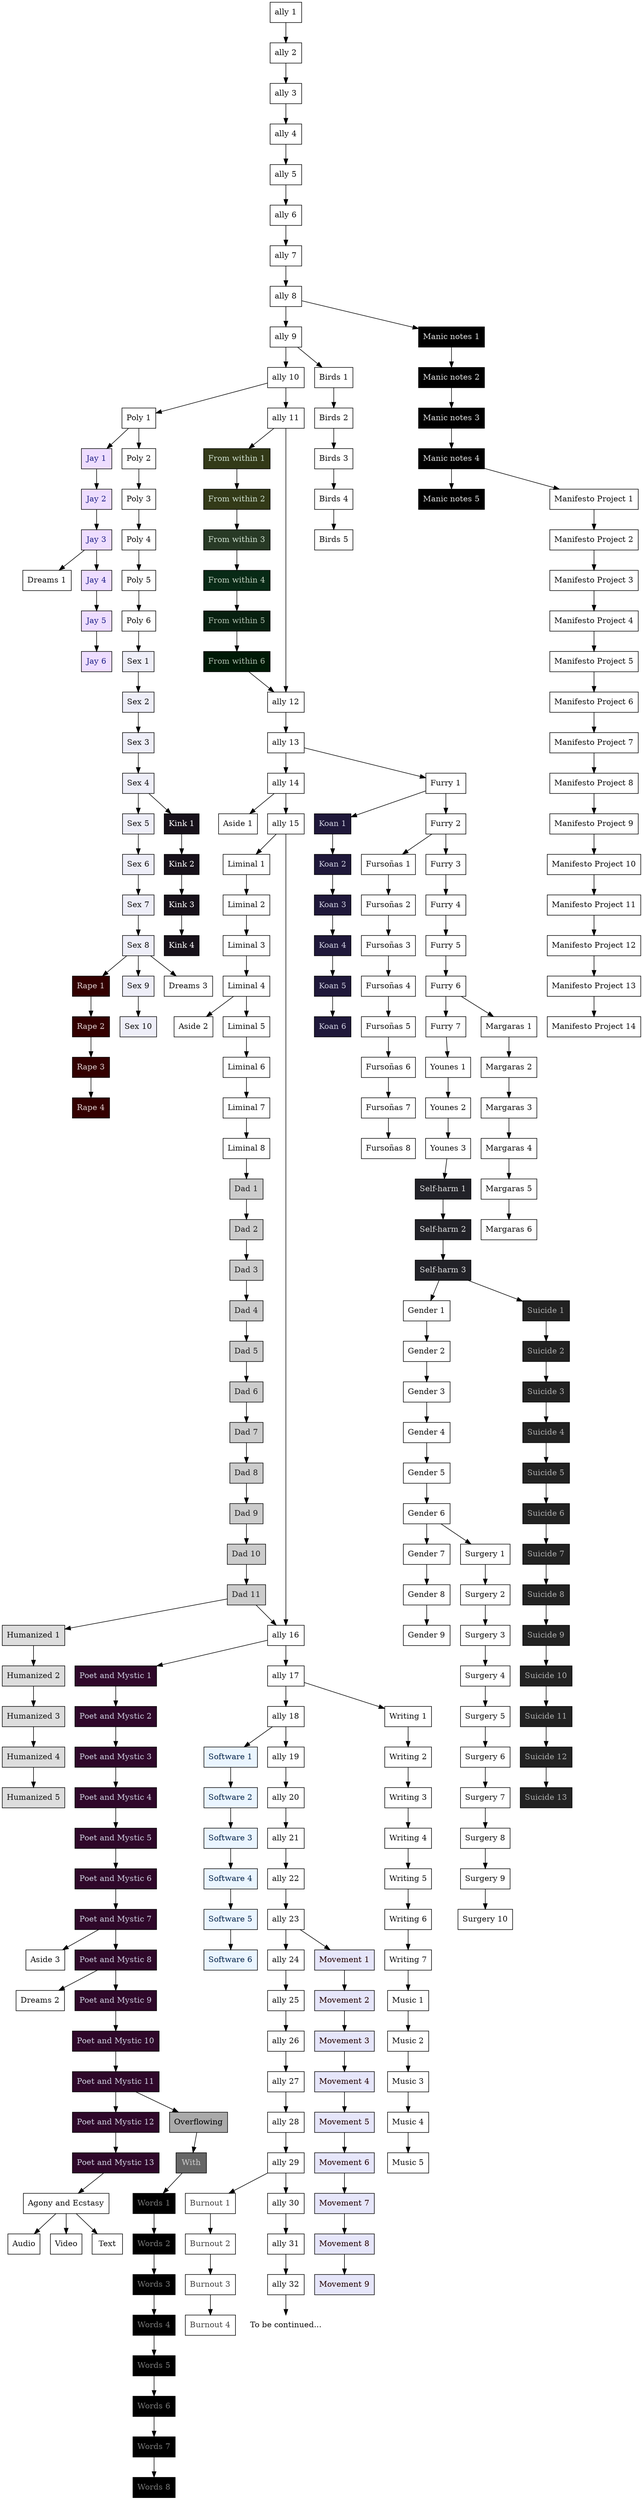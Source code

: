 digraph Map {
    node[shape="box"]
    label=""

    // The following must appear before the ally group in order to position them
    // on the left side.
    node[group="aside",style="",fontcolor="#111111"]
    "Aside 1" [href="/aside/1"]
    "Aside 2" [href="/aside/2"]
    "Aside 3" [href="/aside/3"]

        "Dreams 1" [href="/aside/dreams/1"]
        "Dreams 2" [href="/aside/dreams/2"]
        /* "Dreams 3" [href="/aside/dreams/3"] */

    node[group="dad",style="filled",fillcolor="#cccccc",fontcolor="#222222"]
    "Dad 1" [href="/dad/1"]
    "Dad 2" [href="/dad/2"]
    "Dad 3" [href="/dad/3"]
    "Dad 4" [href="/dad/4"]
    "Dad 5" [href="/dad/5"]
    "Dad 6" [href="/dad/6"]
    "Dad 7" [href="/dad/7"]
    "Dad 8" [href="/dad/8"]
    "Dad 9" [href="/dad/9"]
    "Dad 10" [href="/dad/10"]
    "Dad 11" [href="/dad/11"]
    "Dad 1" -> "Dad 2" -> "Dad 3" -> "Dad 4" -> "Dad 5" ->
    "Dad 6" -> "Dad 7" -> "Dad 8" -> "Dad 9" -> "Dad 10" ->
    "Dad 11"

        node[group="dad-humanized",style="filled",fillcolor="#dddddd",fontcolor="#111111"]
        "Humanized 1" [href="/dad/humanized/1"]
        "Humanized 2" [href="/dad/humanized/2"]
        "Humanized 3" [href="/dad/humanized/3"]
        "Humanized 4" [href="/dad/humanized/4"]
        "Humanized 5" [href="/dad/humanized/5"]
        "Dad 11" -> "Humanized 1" -> "Humanized 2" -> "Humanized 3" ->
        "Humanized 4" -> "Humanized 5"

    node[group="pnm",style="filled",fillcolor="#2f082a",fontcolor="#ccccdd"]
    "Poet and Mystic 1" [href="/poet-and-mystic"]
    "Poet and Mystic 2" [href="/poet-and-mystic/2"]
    "Poet and Mystic 3" [href="/poet-and-mystic/3"]
    "Poet and Mystic 4" [href="/poet-and-mystic/4"]
    "Poet and Mystic 5" [href="/poet-and-mystic/5"]
    "Poet and Mystic 6" [href="/poet-and-mystic/6"]
    "Poet and Mystic 7" [href="/poet-and-mystic/7"]
    "Poet and Mystic 8" [href="/poet-and-mystic/8"]
    "Poet and Mystic 9" [href="/poet-and-mystic/9"]
    "Poet and Mystic 10" [href="/poet-and-mystic/10"]
    "Poet and Mystic 11" [href="/poet-and-mystic/11"]
    "Poet and Mystic 12" [href="/poet-and-mystic/12"]
    "Poet and Mystic 13" [href="/poet-and-mystic/13"]
    "Poet and Mystic 1" -> "Poet and Mystic 2" -> "Poet and Mystic 3" ->
    "Poet and Mystic 4" -> "Poet and Mystic 5" -> "Poet and Mystic 6" ->
    "Poet and Mystic 7" -> "Poet and Mystic 8" -> "Poet and Mystic 9" ->
    "Poet and Mystic 10" -> "Poet and Mystic 11" -> "Poet and Mystic 12" ->
    "Poet and Mystic 13"

        node[group="ane",style="",fontcolor="#111111"]
        "Agony and Ecstasy" [href="/poet-and-mystic/agony-and-ecstasy"]
        "Audio" [href="/poet-and-mystic/agony-and-ecstasy/audio"]
        "Video" [href="/poet-and-mystic/agony-and-ecstasy/video"]
        "Text" [href="/poet-and-mystic/agony-and-ecstasy/text"]
        "Agony and Ecstasy" -> "Audio"
        "Agony and Ecstasy" -> "Video"
        "Agony and Ecstasy" -> "Text"

        node[group="overflowing",style="filled",fillcolor="#aaaaaa",fontcolor="#000000"]
        "Overflowing" [href="/poet-and-mystic/overflowing"]

        node[group="with",style="filled",fillcolor="#666666",fontcolor="#cccccc"]
        "With" [href="/poet-and-mystic/overflowing/with"]

        node[group="words",style="filled",fillcolor="#000000",fontcolor="#777777"]
        "Words 1" [href="/poet-and-mystic/overflowing/with/words"]
        "Words 2" [href="/poet-and-mystic/overflowing/with/words/2"]
        "Words 3" [href="/poet-and-mystic/overflowing/with/words/3"]
        "Words 4" [href="/poet-and-mystic/overflowing/with/words/4"]
        "Words 5" [href="/poet-and-mystic/overflowing/with/words/5"]
        "Words 6" [href="/poet-and-mystic/overflowing/with/words/6"]
        "Words 7" [href="/poet-and-mystic/overflowing/with/words/7"]
        "Words 8" [href="/poet-and-mystic/overflowing/with/words/8"]
        "Words 1" -> "Words 2" -> "Words 3" -> "Words 4" -> "Words 5" ->
        "Words 6" -> "Words 7" -> "Words 8"

    node[group="from-within",style="filled",fillcolor="#333a18",fontcolor="#ccddcc"]
    "From within 1" [href="/from-within/"]
    "From within 2" [href="/from-within/2"]
    "From within 3" [href="/from-within/3",fillcolor="#283a26"]
    "From within 4" [href="/from-within/4",fillcolor="#082a16",fontcolor="#bbccbb"]
    "From within 5" [href="/from-within/5",fillcolor="#082010",fontcolor="#aabbaa"]
    "From within 6" [href="/from-within/i-guess..",fillcolor="#001a06",fontcolor="#aabbaa"]
    "From within 1" -> "From within 2" -> "From within 3" -> "From within 4" ->
    "From within 5" -> "From within 6"

    node[group="jay",style="filled",fillcolor="#eeddff",fontcolor="#222288"]
    "Jay 1" [href="/jay/"]
    "Jay 2" [href="/jay/2"]
    "Jay 3" [href="/jay/3"]
    "Jay 4" [href="/jay/4"]
    "Jay 5" [href="/jay/5"]
    "Jay 6" [href="/jay/6"]
    "Jay 1" -> "Jay 2" -> "Jay 3" -> "Jay 4" -> "Jay 5" -> "Jay 6"

    node[group="liminal",style="",fontcolor="#111111"]
    "Liminal 1" [href="/liminal"]
    "Liminal 2" [href="/liminal/2"]
    "Liminal 3" [href="/liminal/3"]
    "Liminal 4" [href="/liminal/4"]
    "Liminal 5" [href="/liminal/5"]
    "Liminal 6" [href="/liminal/6"]
    "Liminal 7" [href="/liminal/7"]
    "Liminal 8" [href="/liminal/8"]
    "Liminal 1" -> "Liminal 2" -> "Liminal 3" -> "Liminal 4" ->
    "Liminal 5" -> "Liminal 6" -> "Liminal 7" -> "Liminal 8"

    node[group="poly",style="",fontcolor="#111111"]
    "Poly 1" [href="/poly"]
    "Poly 2" [href="/poly/2"]
    "Poly 3" [href="/poly/3"]
    "Poly 4" [href="/poly/4"]
    "Poly 5" [href="/poly/5"]
    "Poly 6" [href="/poly/6"]
    "Poly 1" -> "Poly 2" -> "Poly 3" -> "Poly 4" -> "Poly 5" -> "Poly 6"

        node[group="rape",style="filled",fillcolor="#330000",fontcolor="#dccccc"]
        "Rape 1" [href="/sex/rape"]
        "Rape 2" [href="/sex/rape/2"]
        "Rape 3" [href="/sex/rape/3"]
        "Rape 4" [href="/sex/rape/4"]
        "Rape 1" -> "Rape 2" -> "Rape 3" -> "Rape 4"

    node[group="sex",style="filled",fillcolor="#eeeef8",fontcolor="#111111"]
    "Sex 1" [href="/sex"]
    "Sex 2" [href="/sex/2"]
    "Sex 3" [href="/sex/3"]
    "Sex 4" [href="/sex/4"]
    "Sex 5" [href="/sex/5"]
    "Sex 6" [href="/sex/6"]
    "Sex 7" [href="/sex/7"]
    "Sex 8" [href="/sex/8"]
    "Sex 9" [href="/sex/9"]
    "Sex 10" [href="/sex/10"]
    "Sex 1" -> "Sex 2" -> "Sex 3" -> "Sex 4" -> "Sex 5" -> "Sex 6" -> "Sex 7" ->
    "Sex 8" -> "Sex 9" -> "Sex 10"

        node[group="kink",style="filled",fillcolor="#17111a",fontcolor="#ffffff"]
        "Kink 1" [href="/sex/kink"]
        "Kink 2" [href="/sex/kink/2"]
        "Kink 3" [href="/sex/kink/3"]
        "Kink 4" [href="/sex/kink/4"]
        "Kink 1" -> "Kink 2" -> "Kink 3" -> "Kink 4"

        node[group="aside",style="",fontcolor="#111111"]
        "Dreams 3" [href="/aside/dreams/3"]

    node[group="software",style="filled",fillcolor="#eaf5ff",fontcolor="#05264c"]
    "Software 1" [href="https://github.com/makyo/ally/pull/4/commits/c7d73fc7a727d34728b353a2c428b0da71788bf0"]
    "Software 2" [href="https://github.com/makyo/ally/pull/4/commits/04b7300615386bccbb331caebcf396077f6fc9ea"]
    "Software 3" [href="https://github.com/makyo/ally/pull/4/commits/d73e63f3fdc0bce89f06334959ade28888a2f7b2"]
    "Software 4" [href="https://github.com/makyo/ally/pull/4/commits/90acc199cd80944f6c5eb6834a2fa67783db4d7d"]
    "Software 5" [href="https://github.com/makyo/ally/pull/4/commits/49f83b2148f70151c43f8ef77a061e7252d9b1d4"]
    "Software 6" [href="https://github.com/makyo/ally/pull/4/commits/ab8302ca2f6ca00c0a5bdfebcb4b2f2291ec9833"]
    "Software 1" -> "Software 2" -> "Software 3" -> "Software 4" ->
    "Software 5" -> "Software 6"

    node[group="burnout",style="",fontcolor="#444444"]
    "Burnout 1" [href="/burnout"]
    "Burnout 2" [href="/burnout/2"]
    "Burnout 3" [href="/burnout/3"]
    "Burnout 4" [href="/burnout/4"]
    "Burnout 1" -> "Burnout 2" -> "Burnout 3" -> "Burnout 4"

    // This is the central axis
    node[group="ally",style="",fontcolor="#111111"] // `core` folder
    "ally 1" [href="/"]
    "ally 2" [href="/2"]
    "ally 3" [href="/3"]
    "ally 4" [href="/4"]
    "ally 5" [href="/5"]
    "ally 6" [href="/6"]
    "ally 7" [href="/7"]
    "ally 8" [href="/8"]
    "ally 9" [href="/9"]
    "ally 10" [href="/10"]
    "ally 11" [href="/11"]
    "ally 12" [href="/12"]
    "ally 13" [href="/13"]
    "ally 14" [href="/14"]
    "ally 15" [href="/15"]
    "ally 16" [href="/16"]
    "ally 17" [href="/17"]
    "ally 18" [href="/18"]
    "ally 19" [href="/19"]
    "ally 20" [href="/20"]
    "ally 21" [href="/21"]
    "ally 22" [href="/22"]
    "ally 23" [href="/23"]
    "ally 24" [href="/24"]
    "ally 25" [href="/25"]
    "ally 26" [href="/26"]
    "ally 27" [href="/27"]
    "ally 28" [href="/28"]
    "ally 29" [href="/29"]
    "ally 30" [href="/30"]
    "ally 31" [href="/31"]
    "ally 32" [href="/32"]
    "To be continued..." [shape="none"]
    "ally 1" -> "ally 2" -> "ally 3" -> "ally 4" -> "ally 5" ->
    "ally 6" -> "ally 7" -> "ally 8" -> "ally 9" -> "ally 10" ->
    "ally 11" -> "ally 12" -> "ally 13" -> "ally 14" -> "ally 15" ->
    "ally 16" -> "ally 17" -> "ally 18" -> "ally 19" -> "ally 20" ->
    "ally 21" -> "ally 22" -> "ally 23" -> "ally 24" -> "ally 25" ->
    "ally 26" -> "ally 27" -> "ally 28" -> "ally 29" -> "ally 30" ->
    "ally 31" -> "ally 32" -> "To be continued..."

    node[group="birds",style="",fontcolor="#111111"]
    "Birds 1" [href="/birds"]
    "Birds 2" [href="/birds/2"]
    "Birds 3" [href="/birds/3"]
    "Birds 4" [href="/birds/4"]
    "Birds 5" [href="/birds/5"]
    "Birds 1" -> "Birds 2" -> "Birds 3" -> "Birds 4" -> "Birds 5"

    // Must come before Furry to position it to the left.
    node[group="koan",style="filled",fillcolor="#1f183a",fontcolor="#ccccdd"]
    "Koan 1" [href="/koan/"]
    "Koan 2" [href="/koan/2"]
    "Koan 3" [href="/koan/3"]
    "Koan 4" [href="/koan/4"]
    "Koan 5" [href="/koan/5"]
    "Koan 6" [href="/koan/6"]
    "Koan 1" -> "Koan 2" -> "Koan 3" -> "Koan 4" -> "Koan 5" -> "Koan 6"

        node[group="fursona",style="",fontcolor="#111111"]
        "Fursoñas 1" [href="/furry/fursona/"]
        "Fursoñas 2" [href="/furry/fursona/2"]
        "Fursoñas 3" [href="/furry/fursona/3"]
        "Fursoñas 4" [href="/furry/fursona/4"]
        "Fursoñas 5" [href="/furry/fursona/5"]
        "Fursoñas 6" [href="/furry/fursona/6"]
        "Fursoñas 7" [href="/furry/fursona/7"]
        "Fursoñas 8" [href="/furry/fursona/8"]
        "Fursoñas 1" -> "Fursoñas 2" -> "Fursoñas 3" -> "Fursoñas 4" ->
        "Fursoñas 5" -> "Fursoñas 6" -> "Fursoñas 7" -> "Fursoñas 8"

    node[group="furry",style="",fontcolor="#111111"]
    "Furry 1" [href="/furry"]
    "Furry 2" [href="/furry/2"]
    "Furry 3" [href="/furry/3"]
    "Furry 4" [href="/furry/4"]
    "Furry 5" [href="/furry/5"]
    "Furry 6" [href="/furry/6"]
    "Furry 7" [href="/furry/7"]
    "Furry 1" -> "Furry 2" -> "Furry 3" -> "Furry 4" -> "Furry 5" ->
    "Furry 6" -> "Furry 7"

        node[group="margaras"]
        "Margaras 1" [href="/furry/margaras"]
        "Margaras 2" [href="/furry/margaras/2"]
        "Margaras 3" [href="/furry/margaras/3"]
        "Margaras 4" [href="/furry/margaras/4"]
        "Margaras 5" [href="/furry/margaras/5"]
        "Margaras 6" [href="/furry/margaras/6"]
        "Margaras 1" -> "Margaras 2" -> "Margaras 3" -> "Margaras 4" ->
        "Margaras 5" -> "Margaras 6"

        node[group="younes"]
        "Younes 1" [href="/furry/younes"]
        "Younes 2" [href="/furry/younes/2"]
        "Younes 3" [href="/furry/younes/3"]
        "Younes 1" -> "Younes 2" -> "Younes 3"

    node[group="mania",style="filled",fillcolor="#000000",fontcolor="#dddddd"]
    "Manic notes 1" [href="/mania/"]
    "Manic notes 2" [href="/mania/2"]
    "Manic notes 3" [href="/mania/3"]
    "Manic notes 4" [href="/mania/4"]
    "Manic notes 5" [href="/mania/5"]
    "Manic notes 1" -> "Manic notes 2" -> "Manic notes 3" -> "Manic notes 4" ->
    "Manic notes 5"

    node[group="mp",style="",fontcolor="#111111"]
    "Manifesto Project 1" [href="/manifesto-project"]
    "Manifesto Project 2" [href="/manifesto-project/2"]
    "Manifesto Project 3" [href="/manifesto-project/3"]
    "Manifesto Project 4" [href="/manifesto-project/4"]
    "Manifesto Project 5" [href="/manifesto-project/5"]
    "Manifesto Project 6" [href="/manifesto-project/6"]
    "Manifesto Project 7" [href="/manifesto-project/7"]
    "Manifesto Project 8" [href="/manifesto-project/8"]
    "Manifesto Project 9" [href="/manifesto-project/9"]
    "Manifesto Project 10" [href="/manifesto-project/10"]
    "Manifesto Project 11" [href="/manifesto-project/11"]
    "Manifesto Project 12" [href="/manifesto-project/12"]
    "Manifesto Project 13" [href="/manifesto-project/13"]
    "Manifesto Project 14" [href="/manifesto-project/14"]
    "Manifesto Project 1" -> "Manifesto Project 2" -> "Manifesto Project 3" ->
    "Manifesto Project 4" -> "Manifesto Project 5" -> "Manifesto Project 6" ->
    "Manifesto Project 7" -> "Manifesto Project 8" -> "Manifesto Project 9" ->
    "Manifesto Project 10" -> "Manifesto Project 11" ->
    "Manifesto Project 12" -> "Manifesto Project 13" ->
    "Manifesto Project 14"

    node[group="gender",style="",fontcolor="#111111"]
    "Gender 1" [href="/gender"]
    "Gender 2" [href="/gender/2"]
    "Gender 3" [href="/gender/3"]
    "Gender 4" [href="/gender/4"]
    "Gender 5" [href="/gender/5"]
    "Gender 6" [href="/gender/6"]
    "Gender 7" [href="/gender/7"]
    "Gender 8" [href="/gender/8"]
    "Gender 9" [href="/gender/9"]
    "Gender 1" -> "Gender 2" -> "Gender 3" -> "Gender 4" -> "Gender 5" ->
    "Gender 6" -> "Gender 7" -> "Gender 8" -> "Gender 9"

        node[group="surgery"]
        "Surgery 1" [href="/gender/surgery"]
        "Surgery 2" [href="/gender/surgery/2"]
        "Surgery 3" [href="/gender/surgery/3"]
        "Surgery 4" [href="/gender/surgery/4"]
        "Surgery 5" [href="/gender/surgery/5"]
        "Surgery 6" [href="/gender/surgery/6"]
        "Surgery 7" [href="/gender/surgery/7"]
        "Surgery 8" [href="/gender/surgery/8"]
        "Surgery 9" [href="/gender/surgery/9"]
        "Surgery 10" [href="/gender/surgery/10"]
        "Surgery 1" -> "Surgery 2" -> "Surgery 3" -> "Surgery 4" ->
        "Surgery 5" -> "Surgery 6" -> "Surgery 7" -> "Surgery 8" ->
        "Surgery 9" -> "Surgery 10"

    node[group="sh",style="filled",fillcolor="#222228",fontcolor="#dddddd"]
    "Self-harm 1" [href="/self-harm"]
    "Self-harm 2" [href="/self-harm/2"]
    "Self-harm 3" [href="/self-harm/3"]
    "Self-harm 1" -> "Self-harm 2" -> "Self-harm 3"

        node[group="suicide",style="filled",fillcolor="#222222",fontcolor="#aaaaaa"]
        "Suicide 1" [href="/self-harm/suicide"]
        "Suicide 2" [href="/self-harm/suicide/2"]
        "Suicide 3" [href="/self-harm/suicide/3"]
        "Suicide 4" [href="/self-harm/suicide/4"]
        "Suicide 5" [href="/self-harm/suicide/5"]
        "Suicide 6" [href="/self-harm/suicide/6"]
        "Suicide 7" [href="/self-harm/suicide/7"]
        "Suicide 8" [href="/self-harm/suicide/8"]
        "Suicide 9" [href="/self-harm/suicide/9"]
        "Suicide 10" [href="/self-harm/suicide/10"]
        "Suicide 11" [href="/self-harm/suicide/11"]
        "Suicide 12" [href="/self-harm/suicide/12"]
        "Suicide 13" [href="/self-harm/suicide/13"]
        "Suicide 1" -> "Suicide 2" -> "Suicide 3" ->
        "Suicide 4" -> "Suicide 5" -> "Suicide 6" -> "Suicide 7" ->
        "Suicide 8" -> "Suicide 9" -> "Suicide 10" -> "Suicide 11" ->
        "Suicide 12" -> "Suicide 13"

    node[group="writing",style="",fontcolor="#111111"]
    "Writing 1" [href="/writing"]
    "Writing 2" [href="/writing/2"]
    "Writing 3" [href="/writing/3"]
    "Writing 4" [href="/writing/4"]
    "Writing 5" [href="/writing/5"]
    "Writing 6" [href="/writing/6"]
    "Writing 7" [href="/writing/7"]
    "Writing 1" -> "Writing 2" -> "Writing 3" -> "Writing 4" -> "Writing 5" ->
    "Writing 6" -> "Writing 7"

        node[group="music",style="",fontcolor="#111111"]
        "Music 1" [href="/writing/music"]
        "Music 2" [href="/writing/music/2"]
        "Music 3" [href="/writing/music/3"]
        "Music 4" [href="/writing/music/4"]
        "Music 5" [href="/writing/music/5"]
        "Music 1" -> "Music 2" -> "Music 3" -> "Music 4" -> "Music 5"

    node[group="movement",style="filled",fillcolor="#e6e6fa",fontcolor="#220000"]
    "Movement 1" [href="/movement"]
    "Movement 2" [href="/movement/2"]
    "Movement 3" [href="/movement/3"]
    "Movement 4" [href="/movement/4"]
    "Movement 5" [href="/movement/5"]
    "Movement 6" [href="/movement/6"]
    "Movement 7" [href="/movement/7"]
    "Movement 8" [href="/movement/8"]
    "Movement 9" [href="/movement/9"]
    "Movement 1" -> "Movement 2" -> "Movement 3" -> "Movement 4" ->
    "Movement 5" -> "Movement 6" -> "Movement 7" -> "Movement 8" ->
    "Movement 9"

    /**
     Connections

     Connections should only lead from one quest to another the first time that
     link appears. No need to link to a quest a second time.

        Wasn't the point of this to be intentionally confusing?

     Yeah, but it was grating on me. All of those lines crossing, all those curves, side-quests pushed way down the page because I linked to them too many times.
     */

    // Asides
    "ally 14" -> "Aside 1"
    "Liminal 4" -> "Aside 2"
    "Poet and Mystic 7" -> "Aside 3"

    // Birds
    /* none */

    // ally
    "ally 8" -> "Manic notes 1"
    "ally 9" -> "Birds 1"
    "ally 10" -> "Poly 1"
    "ally 11" -> "From within 1"
    "ally 13" -> "Furry 1"
    "ally 15" -> "Liminal 1"
    "ally 16" -> "Poet and Mystic 1"
    "ally 17" -> "Writing 1"
    "ally 18" -> "Software 1"
    "ally 23" -> "Movement 1"
    "ally 29" -> "Burnout 1"

    // Dad
    "Dad 11" -> "ally 16"

    // From within
    "From within 6" -> "ally 12"

    // Furry
        // Fursona
        /* none */

        // Margaras
        /* none */

        // Younes
        "Younes 3" -> "Self-harm 1"
    "Furry 1" -> "Koan 1"
    "Furry 2" -> "Fursoñas 1"
    "Furry 6" -> "Margaras 1"
    "Furry 7" -> "Younes 1"

    // Jay
    "Jay 3" -> "Dreams 1"

    // Koan
    /* none */

    // Liminal
    "Liminal 8" -> "Dad 1"

    // Manic notes
    "Manic notes 4" -> "Manifesto Project 1"

    // Manifesto Project
    /* none */

    // Poet and Mystic
    /*"Poet and Mystic 1" -> "Manifesto Project 1"*/
    "Poet and Mystic 13" -> "Agony and Ecstasy"
    "Poet and Mystic 8" -> "Dreams 2"
    "Poet and Mystic 11" -> "Overflowing" -> "With" -> "Words 1"

    // Poly
    "Poly 1" -> "Jay 1"
    "Poly 6" -> "Sex 1"

    // Self-harm
    /*"Self-harm 1" -> "Margaras 1"*/
    "Self-harm 3" -> "Suicide 1"
    "Self-harm 3" -> "Gender 1"

    // Gender
    "Gender 6" -> "Surgery 1"

    // Sex
    "Sex 4" -> "Kink 1"
    "Sex 8" -> "Rape 1"
    "Sex 8" -> "Dreams 3"

    // Writing
    /*"Writing 2" -> "Koans 1"
    "Writing 2" -> "Birds 1"
    "Writing 2" -> "Margaras 1"
    "Writing 2" -> "Dad 1"
    "Writing 2" -> "Fursoñas 1"
    "Writing 2" -> "Poet and Mystic 1"*/
    "Writing 7" -> "Music 1"
}
